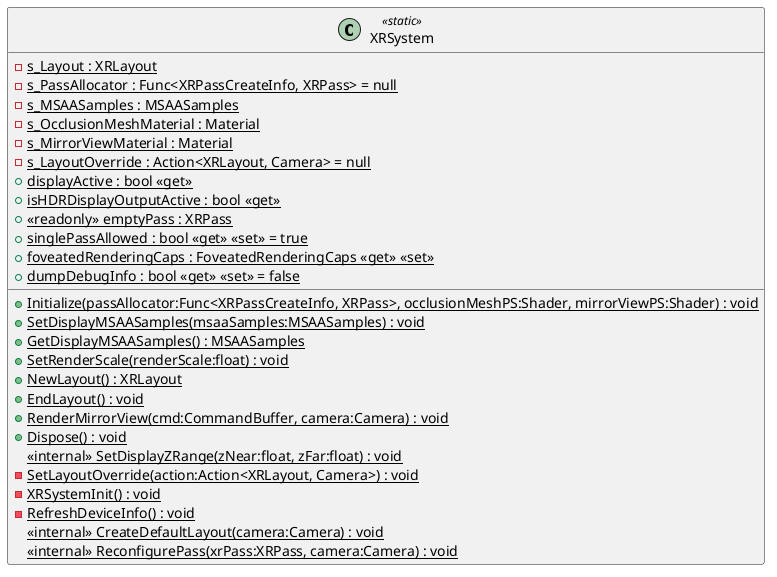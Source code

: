 @startuml
class XRSystem <<static>> {
    {static} - s_Layout : XRLayout
    {static} - s_PassAllocator : Func<XRPassCreateInfo, XRPass> = null
    {static} - s_MSAASamples : MSAASamples
    {static} - s_OcclusionMeshMaterial : Material
    {static} - s_MirrorViewMaterial : Material
    {static} - s_LayoutOverride : Action<XRLayout, Camera> = null
    {static} + displayActive : bool <<get>>
    {static} + isHDRDisplayOutputActive : bool <<get>>
    + {static} <<readonly>> emptyPass : XRPass
    {static} + singlePassAllowed : bool <<get>> <<set>> = true
    {static} + foveatedRenderingCaps : FoveatedRenderingCaps <<get>> <<set>>
    {static} + dumpDebugInfo : bool <<get>> <<set>> = false
    + {static} Initialize(passAllocator:Func<XRPassCreateInfo, XRPass>, occlusionMeshPS:Shader, mirrorViewPS:Shader) : void
    + {static} SetDisplayMSAASamples(msaaSamples:MSAASamples) : void
    + {static} GetDisplayMSAASamples() : MSAASamples
    + {static} SetRenderScale(renderScale:float) : void
    + {static} NewLayout() : XRLayout
    + {static} EndLayout() : void
    + {static} RenderMirrorView(cmd:CommandBuffer, camera:Camera) : void
    + {static} Dispose() : void
    <<internal>> {static} SetDisplayZRange(zNear:float, zFar:float) : void
    {static} - SetLayoutOverride(action:Action<XRLayout, Camera>) : void
    {static} - XRSystemInit() : void
    {static} - RefreshDeviceInfo() : void
    <<internal>> {static} CreateDefaultLayout(camera:Camera) : void
    <<internal>> {static} ReconfigurePass(xrPass:XRPass, camera:Camera) : void
}
@enduml
